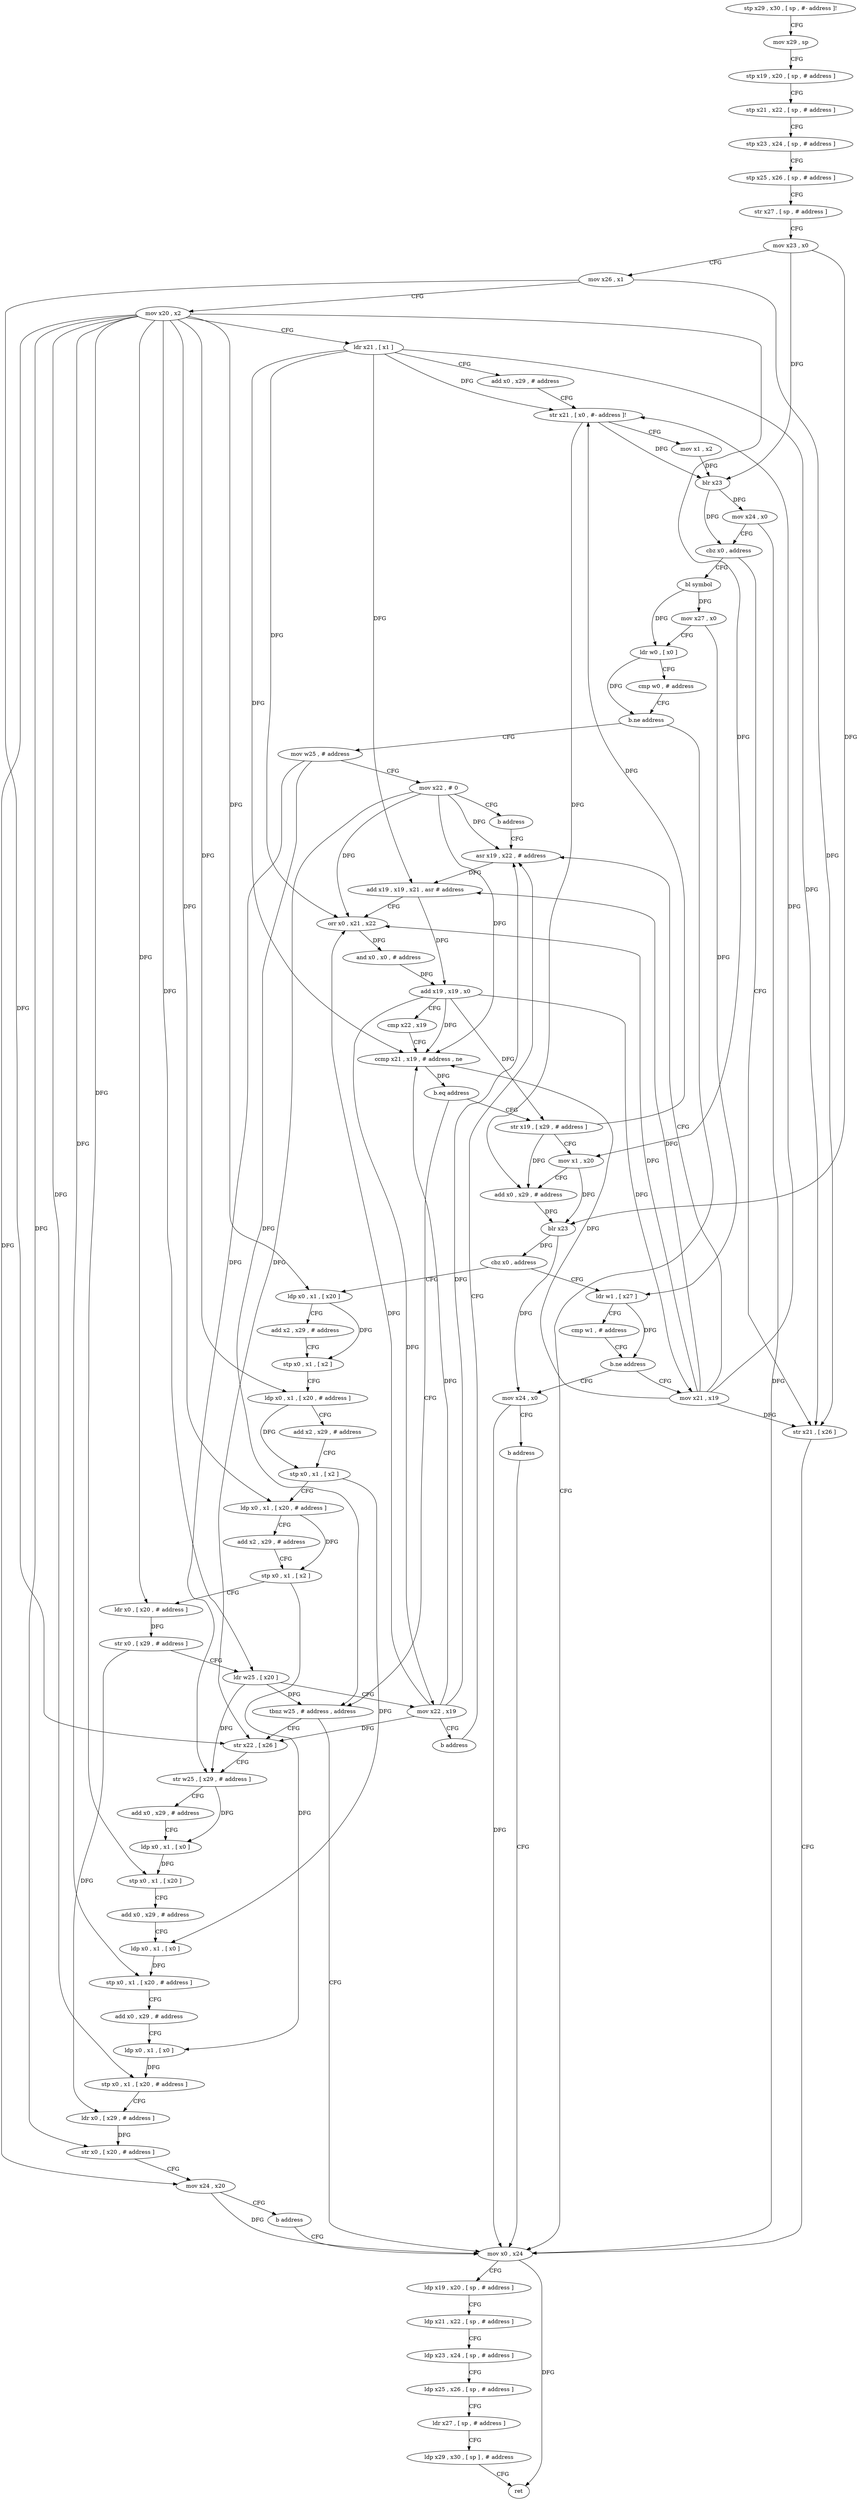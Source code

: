 digraph "func" {
"4388764" [label = "stp x29 , x30 , [ sp , #- address ]!" ]
"4388768" [label = "mov x29 , sp" ]
"4388772" [label = "stp x19 , x20 , [ sp , # address ]" ]
"4388776" [label = "stp x21 , x22 , [ sp , # address ]" ]
"4388780" [label = "stp x23 , x24 , [ sp , # address ]" ]
"4388784" [label = "stp x25 , x26 , [ sp , # address ]" ]
"4388788" [label = "str x27 , [ sp , # address ]" ]
"4388792" [label = "mov x23 , x0" ]
"4388796" [label = "mov x26 , x1" ]
"4388800" [label = "mov x20 , x2" ]
"4388804" [label = "ldr x21 , [ x1 ]" ]
"4388808" [label = "add x0 , x29 , # address" ]
"4388812" [label = "str x21 , [ x0 , #- address ]!" ]
"4388816" [label = "mov x1 , x2" ]
"4388820" [label = "blr x23" ]
"4388824" [label = "mov x24 , x0" ]
"4388828" [label = "cbz x0 , address" ]
"4388868" [label = "bl symbol" ]
"4388832" [label = "str x21 , [ x26 ]" ]
"4388872" [label = "mov x27 , x0" ]
"4388876" [label = "ldr w0 , [ x0 ]" ]
"4388880" [label = "cmp w0 , # address" ]
"4388884" [label = "b.ne address" ]
"4388836" [label = "mov x0 , x24" ]
"4388888" [label = "mov w25 , # address" ]
"4388840" [label = "ldp x19 , x20 , [ sp , # address ]" ]
"4388844" [label = "ldp x21 , x22 , [ sp , # address ]" ]
"4388848" [label = "ldp x23 , x24 , [ sp , # address ]" ]
"4388852" [label = "ldp x25 , x26 , [ sp , # address ]" ]
"4388856" [label = "ldr x27 , [ sp , # address ]" ]
"4388860" [label = "ldp x29 , x30 , [ sp ] , # address" ]
"4388864" [label = "ret" ]
"4388892" [label = "mov x22 , # 0" ]
"4388896" [label = "b address" ]
"4388916" [label = "asr x19 , x22 , # address" ]
"4388920" [label = "add x19 , x19 , x21 , asr # address" ]
"4388924" [label = "orr x0 , x21 , x22" ]
"4388928" [label = "and x0 , x0 , # address" ]
"4388932" [label = "add x19 , x19 , x0" ]
"4388936" [label = "cmp x22 , x19" ]
"4388940" [label = "ccmp x21 , x19 , # address , ne" ]
"4388944" [label = "b.eq address" ]
"4389024" [label = "tbnz w25 , # address , address" ]
"4388948" [label = "str x19 , [ x29 , # address ]" ]
"4389028" [label = "str x22 , [ x26 ]" ]
"4388952" [label = "mov x1 , x20" ]
"4388956" [label = "add x0 , x29 , # address" ]
"4388960" [label = "blr x23" ]
"4388964" [label = "cbz x0 , address" ]
"4388900" [label = "ldr w1 , [ x27 ]" ]
"4388968" [label = "ldp x0 , x1 , [ x20 ]" ]
"4389032" [label = "str w25 , [ x29 , # address ]" ]
"4389036" [label = "add x0 , x29 , # address" ]
"4389040" [label = "ldp x0 , x1 , [ x0 ]" ]
"4389044" [label = "stp x0 , x1 , [ x20 ]" ]
"4389048" [label = "add x0 , x29 , # address" ]
"4389052" [label = "ldp x0 , x1 , [ x0 ]" ]
"4389056" [label = "stp x0 , x1 , [ x20 , # address ]" ]
"4389060" [label = "add x0 , x29 , # address" ]
"4389064" [label = "ldp x0 , x1 , [ x0 ]" ]
"4389068" [label = "stp x0 , x1 , [ x20 , # address ]" ]
"4389072" [label = "ldr x0 , [ x29 , # address ]" ]
"4389076" [label = "str x0 , [ x20 , # address ]" ]
"4389080" [label = "mov x24 , x20" ]
"4389084" [label = "b address" ]
"4388904" [label = "cmp w1 , # address" ]
"4388908" [label = "b.ne address" ]
"4389088" [label = "mov x24 , x0" ]
"4388912" [label = "mov x21 , x19" ]
"4388972" [label = "add x2 , x29 , # address" ]
"4388976" [label = "stp x0 , x1 , [ x2 ]" ]
"4388980" [label = "ldp x0 , x1 , [ x20 , # address ]" ]
"4388984" [label = "add x2 , x29 , # address" ]
"4388988" [label = "stp x0 , x1 , [ x2 ]" ]
"4388992" [label = "ldp x0 , x1 , [ x20 , # address ]" ]
"4388996" [label = "add x2 , x29 , # address" ]
"4389000" [label = "stp x0 , x1 , [ x2 ]" ]
"4389004" [label = "ldr x0 , [ x20 , # address ]" ]
"4389008" [label = "str x0 , [ x29 , # address ]" ]
"4389012" [label = "ldr w25 , [ x20 ]" ]
"4389016" [label = "mov x22 , x19" ]
"4389020" [label = "b address" ]
"4389092" [label = "b address" ]
"4388764" -> "4388768" [ label = "CFG" ]
"4388768" -> "4388772" [ label = "CFG" ]
"4388772" -> "4388776" [ label = "CFG" ]
"4388776" -> "4388780" [ label = "CFG" ]
"4388780" -> "4388784" [ label = "CFG" ]
"4388784" -> "4388788" [ label = "CFG" ]
"4388788" -> "4388792" [ label = "CFG" ]
"4388792" -> "4388796" [ label = "CFG" ]
"4388792" -> "4388820" [ label = "DFG" ]
"4388792" -> "4388960" [ label = "DFG" ]
"4388796" -> "4388800" [ label = "CFG" ]
"4388796" -> "4388832" [ label = "DFG" ]
"4388796" -> "4389028" [ label = "DFG" ]
"4388800" -> "4388804" [ label = "CFG" ]
"4388800" -> "4388952" [ label = "DFG" ]
"4388800" -> "4389044" [ label = "DFG" ]
"4388800" -> "4389056" [ label = "DFG" ]
"4388800" -> "4389068" [ label = "DFG" ]
"4388800" -> "4389076" [ label = "DFG" ]
"4388800" -> "4389080" [ label = "DFG" ]
"4388800" -> "4388968" [ label = "DFG" ]
"4388800" -> "4388980" [ label = "DFG" ]
"4388800" -> "4388992" [ label = "DFG" ]
"4388800" -> "4389004" [ label = "DFG" ]
"4388800" -> "4389012" [ label = "DFG" ]
"4388804" -> "4388808" [ label = "CFG" ]
"4388804" -> "4388812" [ label = "DFG" ]
"4388804" -> "4388832" [ label = "DFG" ]
"4388804" -> "4388920" [ label = "DFG" ]
"4388804" -> "4388924" [ label = "DFG" ]
"4388804" -> "4388940" [ label = "DFG" ]
"4388808" -> "4388812" [ label = "CFG" ]
"4388812" -> "4388816" [ label = "CFG" ]
"4388812" -> "4388820" [ label = "DFG" ]
"4388812" -> "4388956" [ label = "DFG" ]
"4388816" -> "4388820" [ label = "DFG" ]
"4388820" -> "4388824" [ label = "DFG" ]
"4388820" -> "4388828" [ label = "DFG" ]
"4388824" -> "4388828" [ label = "CFG" ]
"4388824" -> "4388836" [ label = "DFG" ]
"4388828" -> "4388868" [ label = "CFG" ]
"4388828" -> "4388832" [ label = "CFG" ]
"4388868" -> "4388872" [ label = "DFG" ]
"4388868" -> "4388876" [ label = "DFG" ]
"4388832" -> "4388836" [ label = "CFG" ]
"4388872" -> "4388876" [ label = "CFG" ]
"4388872" -> "4388900" [ label = "DFG" ]
"4388876" -> "4388880" [ label = "CFG" ]
"4388876" -> "4388884" [ label = "DFG" ]
"4388880" -> "4388884" [ label = "CFG" ]
"4388884" -> "4388836" [ label = "CFG" ]
"4388884" -> "4388888" [ label = "CFG" ]
"4388836" -> "4388840" [ label = "CFG" ]
"4388836" -> "4388864" [ label = "DFG" ]
"4388888" -> "4388892" [ label = "CFG" ]
"4388888" -> "4389024" [ label = "DFG" ]
"4388888" -> "4389032" [ label = "DFG" ]
"4388840" -> "4388844" [ label = "CFG" ]
"4388844" -> "4388848" [ label = "CFG" ]
"4388848" -> "4388852" [ label = "CFG" ]
"4388852" -> "4388856" [ label = "CFG" ]
"4388856" -> "4388860" [ label = "CFG" ]
"4388860" -> "4388864" [ label = "CFG" ]
"4388892" -> "4388896" [ label = "CFG" ]
"4388892" -> "4388916" [ label = "DFG" ]
"4388892" -> "4388924" [ label = "DFG" ]
"4388892" -> "4388940" [ label = "DFG" ]
"4388892" -> "4389028" [ label = "DFG" ]
"4388896" -> "4388916" [ label = "CFG" ]
"4388916" -> "4388920" [ label = "DFG" ]
"4388920" -> "4388924" [ label = "CFG" ]
"4388920" -> "4388932" [ label = "DFG" ]
"4388924" -> "4388928" [ label = "DFG" ]
"4388928" -> "4388932" [ label = "DFG" ]
"4388932" -> "4388936" [ label = "CFG" ]
"4388932" -> "4388940" [ label = "DFG" ]
"4388932" -> "4388948" [ label = "DFG" ]
"4388932" -> "4389016" [ label = "DFG" ]
"4388932" -> "4388912" [ label = "DFG" ]
"4388936" -> "4388940" [ label = "CFG" ]
"4388940" -> "4388944" [ label = "DFG" ]
"4388944" -> "4389024" [ label = "CFG" ]
"4388944" -> "4388948" [ label = "CFG" ]
"4389024" -> "4388836" [ label = "CFG" ]
"4389024" -> "4389028" [ label = "CFG" ]
"4388948" -> "4388952" [ label = "CFG" ]
"4388948" -> "4388812" [ label = "DFG" ]
"4388948" -> "4388956" [ label = "DFG" ]
"4389028" -> "4389032" [ label = "CFG" ]
"4388952" -> "4388956" [ label = "CFG" ]
"4388952" -> "4388960" [ label = "DFG" ]
"4388956" -> "4388960" [ label = "DFG" ]
"4388960" -> "4388964" [ label = "DFG" ]
"4388960" -> "4389088" [ label = "DFG" ]
"4388964" -> "4388900" [ label = "CFG" ]
"4388964" -> "4388968" [ label = "CFG" ]
"4388900" -> "4388904" [ label = "CFG" ]
"4388900" -> "4388908" [ label = "DFG" ]
"4388968" -> "4388972" [ label = "CFG" ]
"4388968" -> "4388976" [ label = "DFG" ]
"4389032" -> "4389036" [ label = "CFG" ]
"4389032" -> "4389040" [ label = "DFG" ]
"4389036" -> "4389040" [ label = "CFG" ]
"4389040" -> "4389044" [ label = "DFG" ]
"4389044" -> "4389048" [ label = "CFG" ]
"4389048" -> "4389052" [ label = "CFG" ]
"4389052" -> "4389056" [ label = "DFG" ]
"4389056" -> "4389060" [ label = "CFG" ]
"4389060" -> "4389064" [ label = "CFG" ]
"4389064" -> "4389068" [ label = "DFG" ]
"4389068" -> "4389072" [ label = "CFG" ]
"4389072" -> "4389076" [ label = "DFG" ]
"4389076" -> "4389080" [ label = "CFG" ]
"4389080" -> "4389084" [ label = "CFG" ]
"4389080" -> "4388836" [ label = "DFG" ]
"4389084" -> "4388836" [ label = "CFG" ]
"4388904" -> "4388908" [ label = "CFG" ]
"4388908" -> "4389088" [ label = "CFG" ]
"4388908" -> "4388912" [ label = "CFG" ]
"4389088" -> "4389092" [ label = "CFG" ]
"4389088" -> "4388836" [ label = "DFG" ]
"4388912" -> "4388916" [ label = "CFG" ]
"4388912" -> "4388812" [ label = "DFG" ]
"4388912" -> "4388832" [ label = "DFG" ]
"4388912" -> "4388920" [ label = "DFG" ]
"4388912" -> "4388924" [ label = "DFG" ]
"4388912" -> "4388940" [ label = "DFG" ]
"4388972" -> "4388976" [ label = "CFG" ]
"4388976" -> "4388980" [ label = "CFG" ]
"4388980" -> "4388984" [ label = "CFG" ]
"4388980" -> "4388988" [ label = "DFG" ]
"4388984" -> "4388988" [ label = "CFG" ]
"4388988" -> "4388992" [ label = "CFG" ]
"4388988" -> "4389052" [ label = "DFG" ]
"4388992" -> "4388996" [ label = "CFG" ]
"4388992" -> "4389000" [ label = "DFG" ]
"4388996" -> "4389000" [ label = "CFG" ]
"4389000" -> "4389004" [ label = "CFG" ]
"4389000" -> "4389064" [ label = "DFG" ]
"4389004" -> "4389008" [ label = "DFG" ]
"4389008" -> "4389012" [ label = "CFG" ]
"4389008" -> "4389072" [ label = "DFG" ]
"4389012" -> "4389016" [ label = "CFG" ]
"4389012" -> "4389024" [ label = "DFG" ]
"4389012" -> "4389032" [ label = "DFG" ]
"4389016" -> "4389020" [ label = "CFG" ]
"4389016" -> "4388916" [ label = "DFG" ]
"4389016" -> "4388924" [ label = "DFG" ]
"4389016" -> "4389028" [ label = "DFG" ]
"4389016" -> "4388940" [ label = "DFG" ]
"4389020" -> "4388916" [ label = "CFG" ]
"4389092" -> "4388836" [ label = "CFG" ]
}
